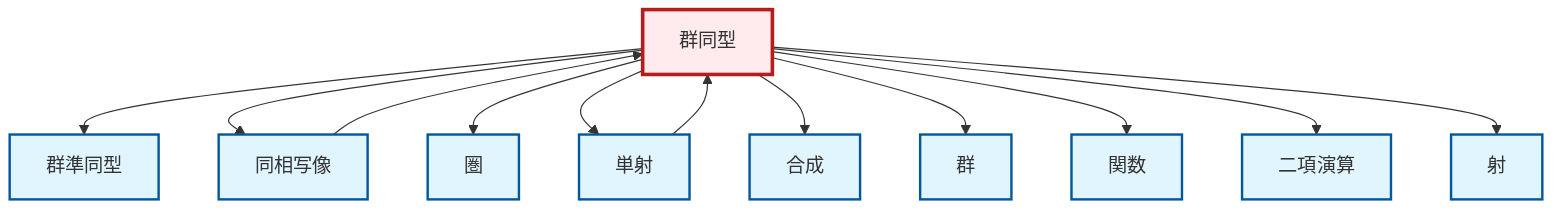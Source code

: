 graph TD
    classDef definition fill:#e1f5fe,stroke:#01579b,stroke-width:2px
    classDef theorem fill:#f3e5f5,stroke:#4a148c,stroke-width:2px
    classDef axiom fill:#fff3e0,stroke:#e65100,stroke-width:2px
    classDef example fill:#e8f5e9,stroke:#1b5e20,stroke-width:2px
    classDef current fill:#ffebee,stroke:#b71c1c,stroke-width:3px
    def-isomorphism["群同型"]:::definition
    def-homomorphism["群準同型"]:::definition
    def-composition["合成"]:::definition
    def-monomorphism["単射"]:::definition
    def-category["圏"]:::definition
    def-function["関数"]:::definition
    def-group["群"]:::definition
    def-homeomorphism["同相写像"]:::definition
    def-morphism["射"]:::definition
    def-binary-operation["二項演算"]:::definition
    def-isomorphism --> def-homomorphism
    def-isomorphism --> def-homeomorphism
    def-isomorphism --> def-category
    def-homeomorphism --> def-isomorphism
    def-monomorphism --> def-isomorphism
    def-isomorphism --> def-monomorphism
    def-isomorphism --> def-composition
    def-isomorphism --> def-group
    def-isomorphism --> def-function
    def-isomorphism --> def-binary-operation
    def-isomorphism --> def-morphism
    class def-isomorphism current